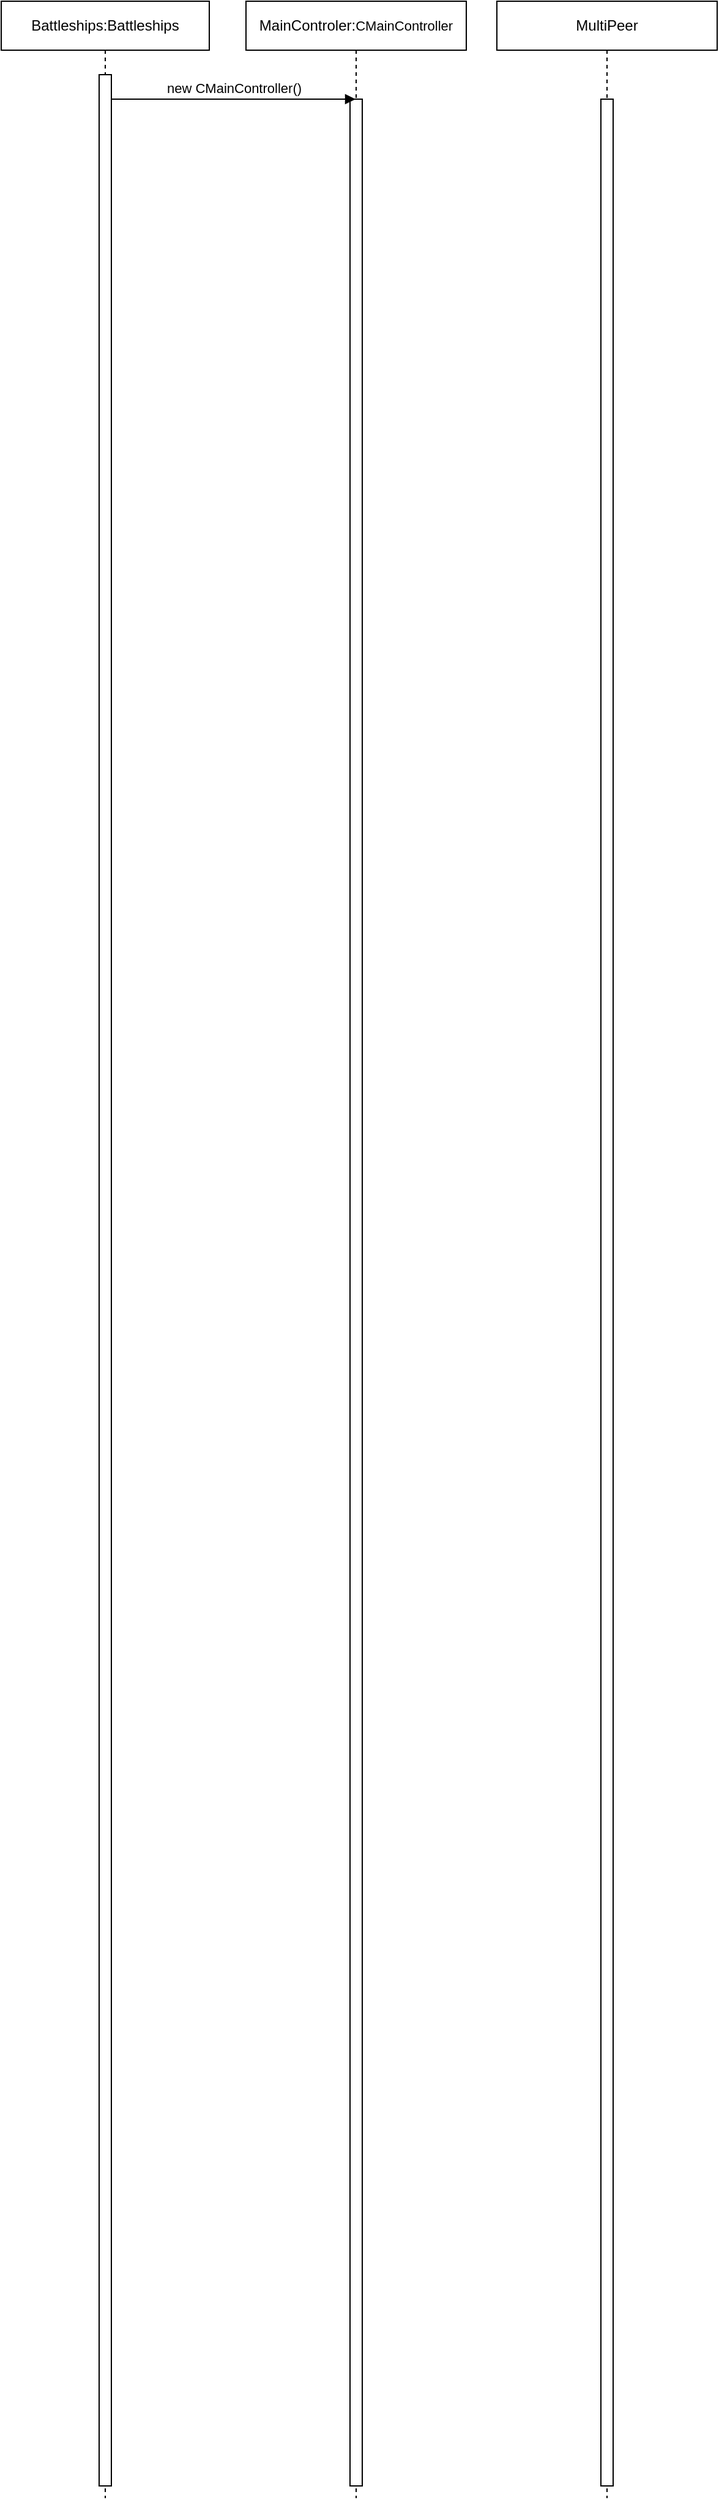 <mxfile version="13.0.3" type="device"><diagram id="Vr4wQnSmhlMGHOGTC_sn" name="Page-1"><mxGraphModel dx="1185" dy="685" grid="1" gridSize="10" guides="1" tooltips="1" connect="1" arrows="1" fold="1" page="1" pageScale="1" pageWidth="1169" pageHeight="827" math="0" shadow="0"><root><mxCell id="0"/><mxCell id="1" parent="0"/><mxCell id="U3z66O9yxS8xLvUltt6X-1" value="Battleships:Battleships" style="shape=umlLifeline;perimeter=lifelinePerimeter;whiteSpace=wrap;html=1;container=1;collapsible=0;recursiveResize=0;outlineConnect=0;" vertex="1" parent="1"><mxGeometry width="170" height="2040" as="geometry"/></mxCell><mxCell id="U3z66O9yxS8xLvUltt6X-2" value="" style="html=1;points=[];perimeter=orthogonalPerimeter;" vertex="1" parent="U3z66O9yxS8xLvUltt6X-1"><mxGeometry x="80" y="60" width="10" height="1970" as="geometry"/></mxCell><mxCell id="U3z66O9yxS8xLvUltt6X-4" value="MainControler:&lt;span style=&quot;font-size: 11px ; background-color: rgb(255 , 255 , 255)&quot;&gt;CMainController&lt;/span&gt;" style="shape=umlLifeline;perimeter=lifelinePerimeter;whiteSpace=wrap;html=1;container=1;collapsible=0;recursiveResize=0;outlineConnect=0;" vertex="1" parent="1"><mxGeometry x="200" width="180" height="2040" as="geometry"/></mxCell><mxCell id="U3z66O9yxS8xLvUltt6X-6" value="" style="html=1;points=[];perimeter=orthogonalPerimeter;" vertex="1" parent="U3z66O9yxS8xLvUltt6X-4"><mxGeometry x="85" y="80" width="10" height="1950" as="geometry"/></mxCell><mxCell id="U3z66O9yxS8xLvUltt6X-8" value="new CMainController()" style="html=1;verticalAlign=bottom;endArrow=block;" edge="1" parent="1" target="U3z66O9yxS8xLvUltt6X-4"><mxGeometry width="80" relative="1" as="geometry"><mxPoint x="90" y="80" as="sourcePoint"/><mxPoint x="170" y="80" as="targetPoint"/></mxGeometry></mxCell><mxCell id="U3z66O9yxS8xLvUltt6X-9" value="MultiPeer" style="shape=umlLifeline;perimeter=lifelinePerimeter;whiteSpace=wrap;html=1;container=1;collapsible=0;recursiveResize=0;outlineConnect=0;" vertex="1" parent="1"><mxGeometry x="405" width="180" height="2040" as="geometry"/></mxCell><mxCell id="U3z66O9yxS8xLvUltt6X-10" value="" style="html=1;points=[];perimeter=orthogonalPerimeter;" vertex="1" parent="U3z66O9yxS8xLvUltt6X-9"><mxGeometry x="85" y="80" width="10" height="1950" as="geometry"/></mxCell></root></mxGraphModel></diagram></mxfile>